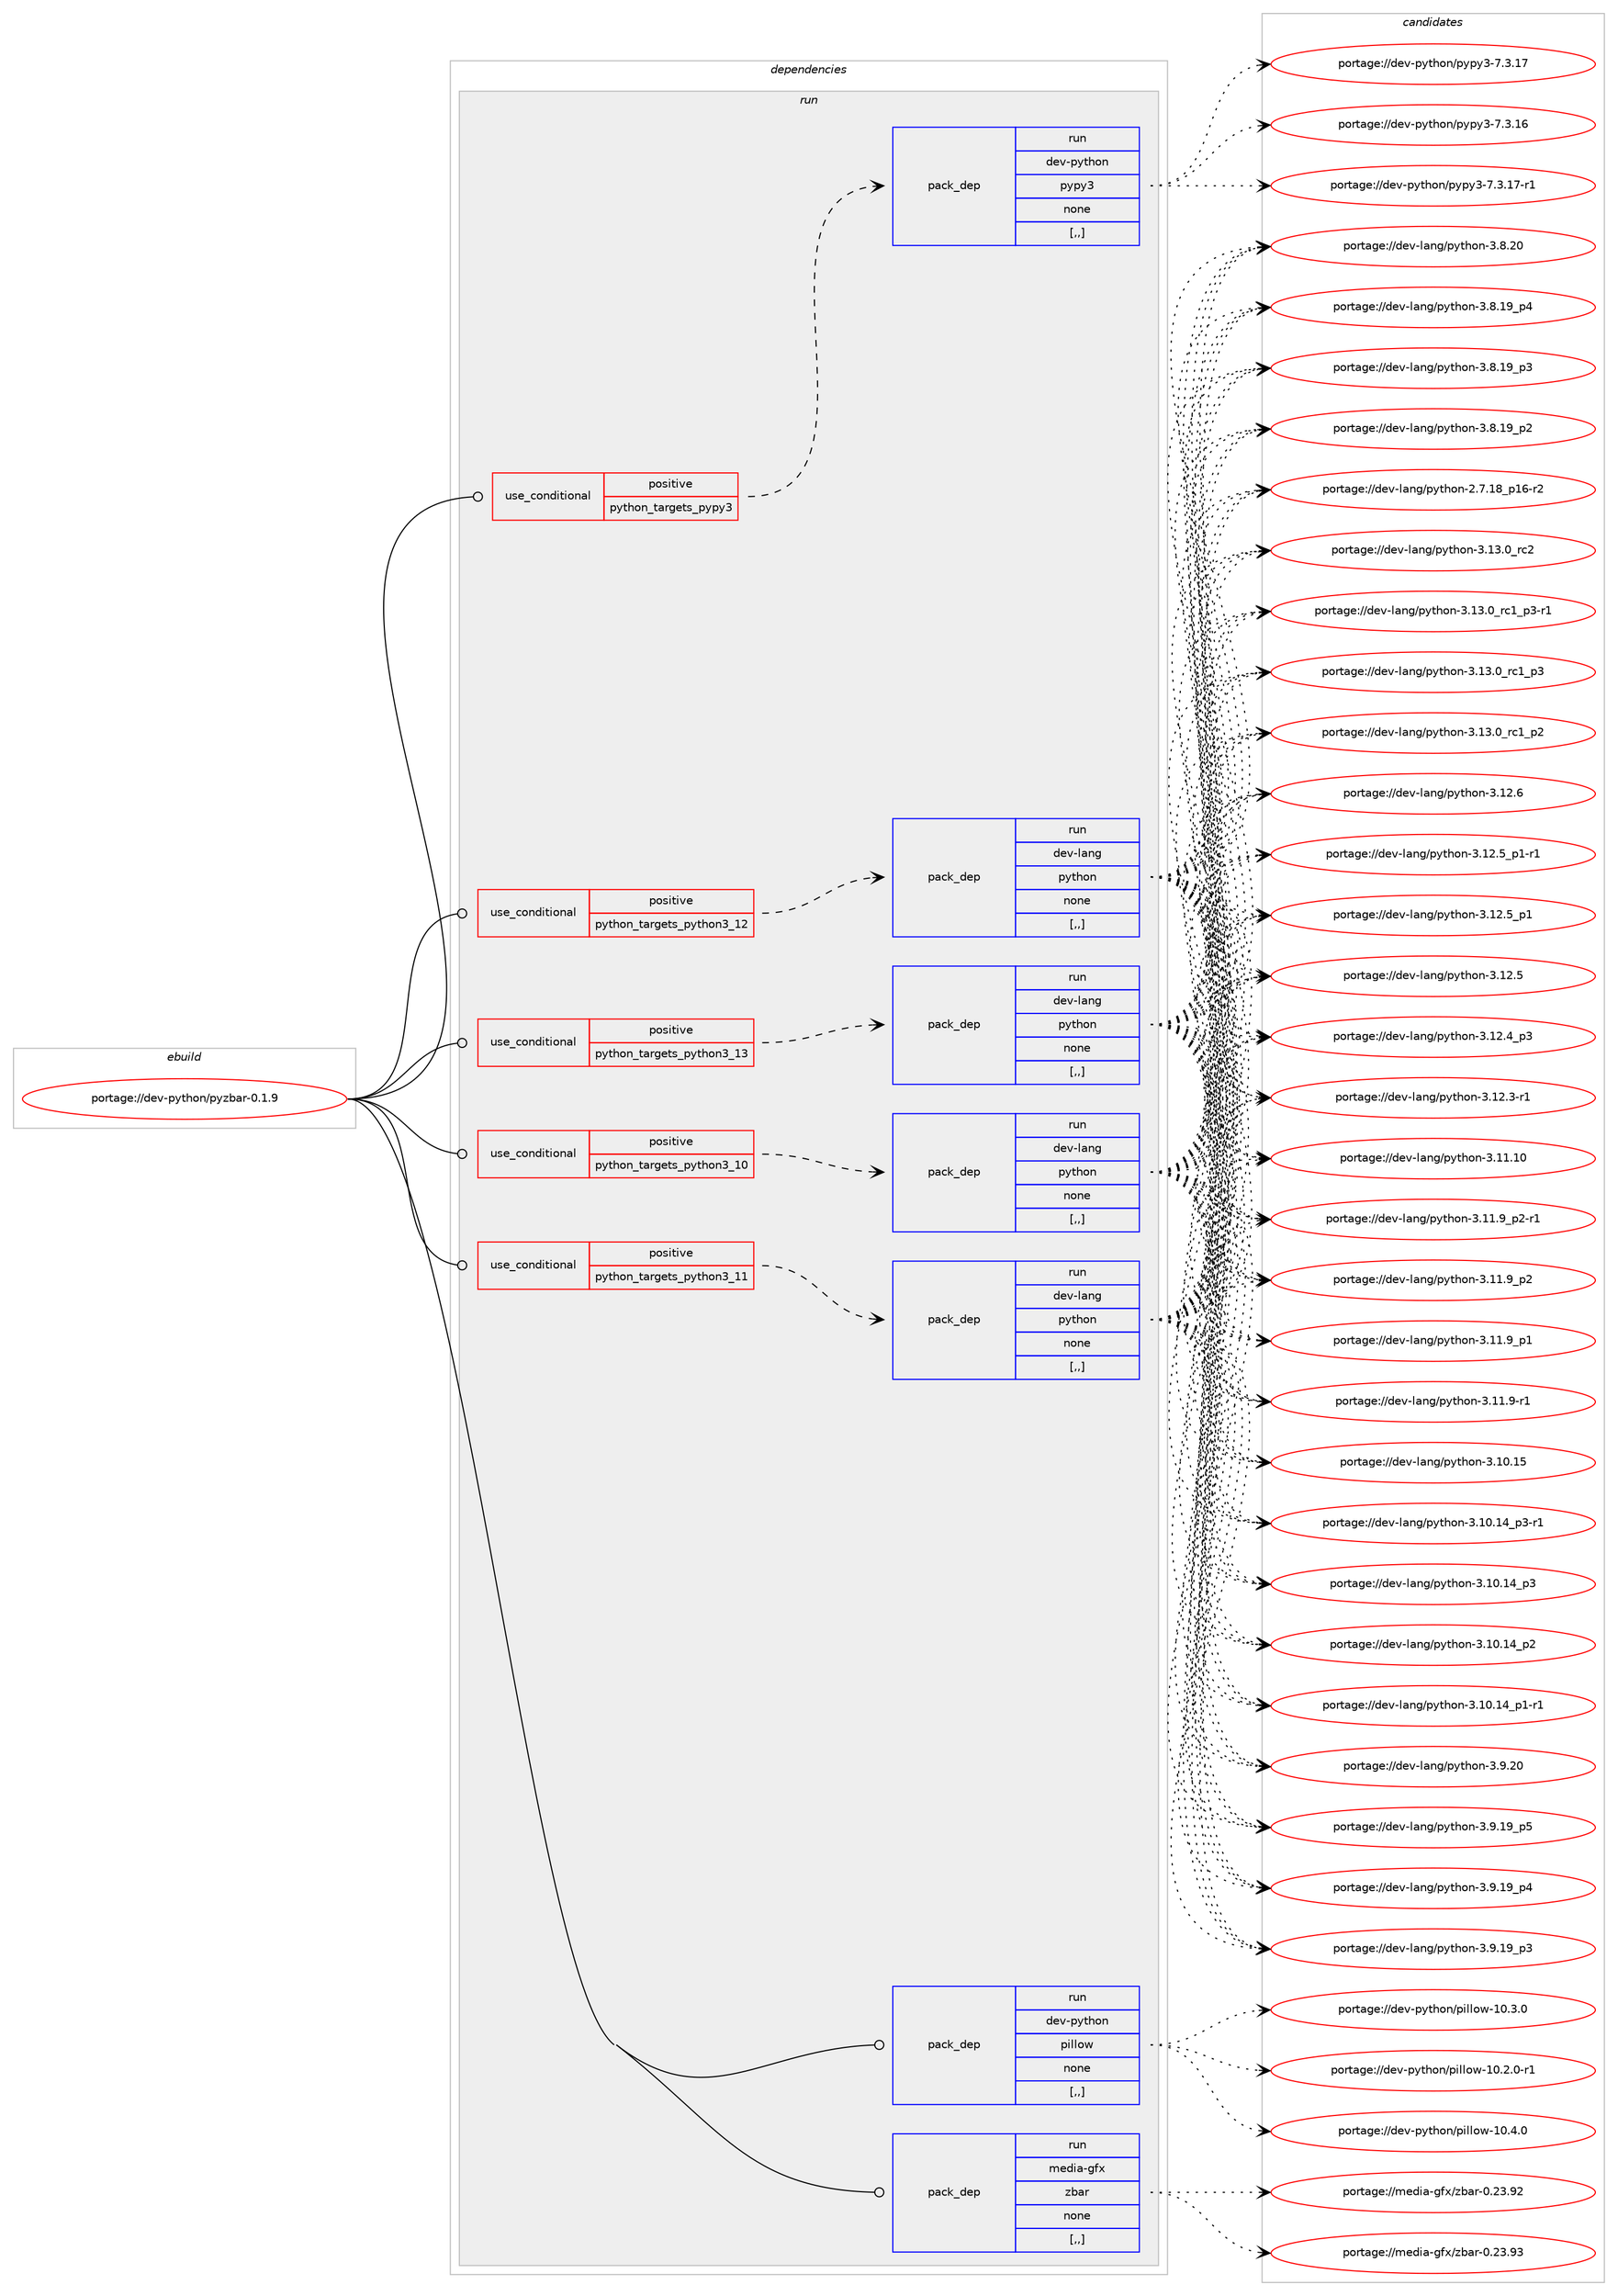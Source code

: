 digraph prolog {

# *************
# Graph options
# *************

newrank=true;
concentrate=true;
compound=true;
graph [rankdir=LR,fontname=Helvetica,fontsize=10,ranksep=1.5];#, ranksep=2.5, nodesep=0.2];
edge  [arrowhead=vee];
node  [fontname=Helvetica,fontsize=10];

# **********
# The ebuild
# **********

subgraph cluster_leftcol {
color=gray;
label=<<i>ebuild</i>>;
id [label="portage://dev-python/pyzbar-0.1.9", color=red, width=4, href="../dev-python/pyzbar-0.1.9.svg"];
}

# ****************
# The dependencies
# ****************

subgraph cluster_midcol {
color=gray;
label=<<i>dependencies</i>>;
subgraph cluster_compile {
fillcolor="#eeeeee";
style=filled;
label=<<i>compile</i>>;
}
subgraph cluster_compileandrun {
fillcolor="#eeeeee";
style=filled;
label=<<i>compile and run</i>>;
}
subgraph cluster_run {
fillcolor="#eeeeee";
style=filled;
label=<<i>run</i>>;
subgraph cond169283 {
dependency656272 [label=<<TABLE BORDER="0" CELLBORDER="1" CELLSPACING="0" CELLPADDING="4"><TR><TD ROWSPAN="3" CELLPADDING="10">use_conditional</TD></TR><TR><TD>positive</TD></TR><TR><TD>python_targets_pypy3</TD></TR></TABLE>>, shape=none, color=red];
subgraph pack482127 {
dependency656273 [label=<<TABLE BORDER="0" CELLBORDER="1" CELLSPACING="0" CELLPADDING="4" WIDTH="220"><TR><TD ROWSPAN="6" CELLPADDING="30">pack_dep</TD></TR><TR><TD WIDTH="110">run</TD></TR><TR><TD>dev-python</TD></TR><TR><TD>pypy3</TD></TR><TR><TD>none</TD></TR><TR><TD>[,,]</TD></TR></TABLE>>, shape=none, color=blue];
}
dependency656272:e -> dependency656273:w [weight=20,style="dashed",arrowhead="vee"];
}
id:e -> dependency656272:w [weight=20,style="solid",arrowhead="odot"];
subgraph cond169284 {
dependency656274 [label=<<TABLE BORDER="0" CELLBORDER="1" CELLSPACING="0" CELLPADDING="4"><TR><TD ROWSPAN="3" CELLPADDING="10">use_conditional</TD></TR><TR><TD>positive</TD></TR><TR><TD>python_targets_python3_10</TD></TR></TABLE>>, shape=none, color=red];
subgraph pack482128 {
dependency656275 [label=<<TABLE BORDER="0" CELLBORDER="1" CELLSPACING="0" CELLPADDING="4" WIDTH="220"><TR><TD ROWSPAN="6" CELLPADDING="30">pack_dep</TD></TR><TR><TD WIDTH="110">run</TD></TR><TR><TD>dev-lang</TD></TR><TR><TD>python</TD></TR><TR><TD>none</TD></TR><TR><TD>[,,]</TD></TR></TABLE>>, shape=none, color=blue];
}
dependency656274:e -> dependency656275:w [weight=20,style="dashed",arrowhead="vee"];
}
id:e -> dependency656274:w [weight=20,style="solid",arrowhead="odot"];
subgraph cond169285 {
dependency656276 [label=<<TABLE BORDER="0" CELLBORDER="1" CELLSPACING="0" CELLPADDING="4"><TR><TD ROWSPAN="3" CELLPADDING="10">use_conditional</TD></TR><TR><TD>positive</TD></TR><TR><TD>python_targets_python3_11</TD></TR></TABLE>>, shape=none, color=red];
subgraph pack482129 {
dependency656277 [label=<<TABLE BORDER="0" CELLBORDER="1" CELLSPACING="0" CELLPADDING="4" WIDTH="220"><TR><TD ROWSPAN="6" CELLPADDING="30">pack_dep</TD></TR><TR><TD WIDTH="110">run</TD></TR><TR><TD>dev-lang</TD></TR><TR><TD>python</TD></TR><TR><TD>none</TD></TR><TR><TD>[,,]</TD></TR></TABLE>>, shape=none, color=blue];
}
dependency656276:e -> dependency656277:w [weight=20,style="dashed",arrowhead="vee"];
}
id:e -> dependency656276:w [weight=20,style="solid",arrowhead="odot"];
subgraph cond169286 {
dependency656278 [label=<<TABLE BORDER="0" CELLBORDER="1" CELLSPACING="0" CELLPADDING="4"><TR><TD ROWSPAN="3" CELLPADDING="10">use_conditional</TD></TR><TR><TD>positive</TD></TR><TR><TD>python_targets_python3_12</TD></TR></TABLE>>, shape=none, color=red];
subgraph pack482130 {
dependency656279 [label=<<TABLE BORDER="0" CELLBORDER="1" CELLSPACING="0" CELLPADDING="4" WIDTH="220"><TR><TD ROWSPAN="6" CELLPADDING="30">pack_dep</TD></TR><TR><TD WIDTH="110">run</TD></TR><TR><TD>dev-lang</TD></TR><TR><TD>python</TD></TR><TR><TD>none</TD></TR><TR><TD>[,,]</TD></TR></TABLE>>, shape=none, color=blue];
}
dependency656278:e -> dependency656279:w [weight=20,style="dashed",arrowhead="vee"];
}
id:e -> dependency656278:w [weight=20,style="solid",arrowhead="odot"];
subgraph cond169287 {
dependency656280 [label=<<TABLE BORDER="0" CELLBORDER="1" CELLSPACING="0" CELLPADDING="4"><TR><TD ROWSPAN="3" CELLPADDING="10">use_conditional</TD></TR><TR><TD>positive</TD></TR><TR><TD>python_targets_python3_13</TD></TR></TABLE>>, shape=none, color=red];
subgraph pack482131 {
dependency656281 [label=<<TABLE BORDER="0" CELLBORDER="1" CELLSPACING="0" CELLPADDING="4" WIDTH="220"><TR><TD ROWSPAN="6" CELLPADDING="30">pack_dep</TD></TR><TR><TD WIDTH="110">run</TD></TR><TR><TD>dev-lang</TD></TR><TR><TD>python</TD></TR><TR><TD>none</TD></TR><TR><TD>[,,]</TD></TR></TABLE>>, shape=none, color=blue];
}
dependency656280:e -> dependency656281:w [weight=20,style="dashed",arrowhead="vee"];
}
id:e -> dependency656280:w [weight=20,style="solid",arrowhead="odot"];
subgraph pack482132 {
dependency656282 [label=<<TABLE BORDER="0" CELLBORDER="1" CELLSPACING="0" CELLPADDING="4" WIDTH="220"><TR><TD ROWSPAN="6" CELLPADDING="30">pack_dep</TD></TR><TR><TD WIDTH="110">run</TD></TR><TR><TD>dev-python</TD></TR><TR><TD>pillow</TD></TR><TR><TD>none</TD></TR><TR><TD>[,,]</TD></TR></TABLE>>, shape=none, color=blue];
}
id:e -> dependency656282:w [weight=20,style="solid",arrowhead="odot"];
subgraph pack482133 {
dependency656283 [label=<<TABLE BORDER="0" CELLBORDER="1" CELLSPACING="0" CELLPADDING="4" WIDTH="220"><TR><TD ROWSPAN="6" CELLPADDING="30">pack_dep</TD></TR><TR><TD WIDTH="110">run</TD></TR><TR><TD>media-gfx</TD></TR><TR><TD>zbar</TD></TR><TR><TD>none</TD></TR><TR><TD>[,,]</TD></TR></TABLE>>, shape=none, color=blue];
}
id:e -> dependency656283:w [weight=20,style="solid",arrowhead="odot"];
}
}

# **************
# The candidates
# **************

subgraph cluster_choices {
rank=same;
color=gray;
label=<<i>candidates</i>>;

subgraph choice482127 {
color=black;
nodesep=1;
choice100101118451121211161041111104711212111212151455546514649554511449 [label="portage://dev-python/pypy3-7.3.17-r1", color=red, width=4,href="../dev-python/pypy3-7.3.17-r1.svg"];
choice10010111845112121116104111110471121211121215145554651464955 [label="portage://dev-python/pypy3-7.3.17", color=red, width=4,href="../dev-python/pypy3-7.3.17.svg"];
choice10010111845112121116104111110471121211121215145554651464954 [label="portage://dev-python/pypy3-7.3.16", color=red, width=4,href="../dev-python/pypy3-7.3.16.svg"];
dependency656273:e -> choice100101118451121211161041111104711212111212151455546514649554511449:w [style=dotted,weight="100"];
dependency656273:e -> choice10010111845112121116104111110471121211121215145554651464955:w [style=dotted,weight="100"];
dependency656273:e -> choice10010111845112121116104111110471121211121215145554651464954:w [style=dotted,weight="100"];
}
subgraph choice482128 {
color=black;
nodesep=1;
choice10010111845108971101034711212111610411111045514649514648951149950 [label="portage://dev-lang/python-3.13.0_rc2", color=red, width=4,href="../dev-lang/python-3.13.0_rc2.svg"];
choice1001011184510897110103471121211161041111104551464951464895114994995112514511449 [label="portage://dev-lang/python-3.13.0_rc1_p3-r1", color=red, width=4,href="../dev-lang/python-3.13.0_rc1_p3-r1.svg"];
choice100101118451089711010347112121116104111110455146495146489511499499511251 [label="portage://dev-lang/python-3.13.0_rc1_p3", color=red, width=4,href="../dev-lang/python-3.13.0_rc1_p3.svg"];
choice100101118451089711010347112121116104111110455146495146489511499499511250 [label="portage://dev-lang/python-3.13.0_rc1_p2", color=red, width=4,href="../dev-lang/python-3.13.0_rc1_p2.svg"];
choice10010111845108971101034711212111610411111045514649504654 [label="portage://dev-lang/python-3.12.6", color=red, width=4,href="../dev-lang/python-3.12.6.svg"];
choice1001011184510897110103471121211161041111104551464950465395112494511449 [label="portage://dev-lang/python-3.12.5_p1-r1", color=red, width=4,href="../dev-lang/python-3.12.5_p1-r1.svg"];
choice100101118451089711010347112121116104111110455146495046539511249 [label="portage://dev-lang/python-3.12.5_p1", color=red, width=4,href="../dev-lang/python-3.12.5_p1.svg"];
choice10010111845108971101034711212111610411111045514649504653 [label="portage://dev-lang/python-3.12.5", color=red, width=4,href="../dev-lang/python-3.12.5.svg"];
choice100101118451089711010347112121116104111110455146495046529511251 [label="portage://dev-lang/python-3.12.4_p3", color=red, width=4,href="../dev-lang/python-3.12.4_p3.svg"];
choice100101118451089711010347112121116104111110455146495046514511449 [label="portage://dev-lang/python-3.12.3-r1", color=red, width=4,href="../dev-lang/python-3.12.3-r1.svg"];
choice1001011184510897110103471121211161041111104551464949464948 [label="portage://dev-lang/python-3.11.10", color=red, width=4,href="../dev-lang/python-3.11.10.svg"];
choice1001011184510897110103471121211161041111104551464949465795112504511449 [label="portage://dev-lang/python-3.11.9_p2-r1", color=red, width=4,href="../dev-lang/python-3.11.9_p2-r1.svg"];
choice100101118451089711010347112121116104111110455146494946579511250 [label="portage://dev-lang/python-3.11.9_p2", color=red, width=4,href="../dev-lang/python-3.11.9_p2.svg"];
choice100101118451089711010347112121116104111110455146494946579511249 [label="portage://dev-lang/python-3.11.9_p1", color=red, width=4,href="../dev-lang/python-3.11.9_p1.svg"];
choice100101118451089711010347112121116104111110455146494946574511449 [label="portage://dev-lang/python-3.11.9-r1", color=red, width=4,href="../dev-lang/python-3.11.9-r1.svg"];
choice1001011184510897110103471121211161041111104551464948464953 [label="portage://dev-lang/python-3.10.15", color=red, width=4,href="../dev-lang/python-3.10.15.svg"];
choice100101118451089711010347112121116104111110455146494846495295112514511449 [label="portage://dev-lang/python-3.10.14_p3-r1", color=red, width=4,href="../dev-lang/python-3.10.14_p3-r1.svg"];
choice10010111845108971101034711212111610411111045514649484649529511251 [label="portage://dev-lang/python-3.10.14_p3", color=red, width=4,href="../dev-lang/python-3.10.14_p3.svg"];
choice10010111845108971101034711212111610411111045514649484649529511250 [label="portage://dev-lang/python-3.10.14_p2", color=red, width=4,href="../dev-lang/python-3.10.14_p2.svg"];
choice100101118451089711010347112121116104111110455146494846495295112494511449 [label="portage://dev-lang/python-3.10.14_p1-r1", color=red, width=4,href="../dev-lang/python-3.10.14_p1-r1.svg"];
choice10010111845108971101034711212111610411111045514657465048 [label="portage://dev-lang/python-3.9.20", color=red, width=4,href="../dev-lang/python-3.9.20.svg"];
choice100101118451089711010347112121116104111110455146574649579511253 [label="portage://dev-lang/python-3.9.19_p5", color=red, width=4,href="../dev-lang/python-3.9.19_p5.svg"];
choice100101118451089711010347112121116104111110455146574649579511252 [label="portage://dev-lang/python-3.9.19_p4", color=red, width=4,href="../dev-lang/python-3.9.19_p4.svg"];
choice100101118451089711010347112121116104111110455146574649579511251 [label="portage://dev-lang/python-3.9.19_p3", color=red, width=4,href="../dev-lang/python-3.9.19_p3.svg"];
choice10010111845108971101034711212111610411111045514656465048 [label="portage://dev-lang/python-3.8.20", color=red, width=4,href="../dev-lang/python-3.8.20.svg"];
choice100101118451089711010347112121116104111110455146564649579511252 [label="portage://dev-lang/python-3.8.19_p4", color=red, width=4,href="../dev-lang/python-3.8.19_p4.svg"];
choice100101118451089711010347112121116104111110455146564649579511251 [label="portage://dev-lang/python-3.8.19_p3", color=red, width=4,href="../dev-lang/python-3.8.19_p3.svg"];
choice100101118451089711010347112121116104111110455146564649579511250 [label="portage://dev-lang/python-3.8.19_p2", color=red, width=4,href="../dev-lang/python-3.8.19_p2.svg"];
choice100101118451089711010347112121116104111110455046554649569511249544511450 [label="portage://dev-lang/python-2.7.18_p16-r2", color=red, width=4,href="../dev-lang/python-2.7.18_p16-r2.svg"];
dependency656275:e -> choice10010111845108971101034711212111610411111045514649514648951149950:w [style=dotted,weight="100"];
dependency656275:e -> choice1001011184510897110103471121211161041111104551464951464895114994995112514511449:w [style=dotted,weight="100"];
dependency656275:e -> choice100101118451089711010347112121116104111110455146495146489511499499511251:w [style=dotted,weight="100"];
dependency656275:e -> choice100101118451089711010347112121116104111110455146495146489511499499511250:w [style=dotted,weight="100"];
dependency656275:e -> choice10010111845108971101034711212111610411111045514649504654:w [style=dotted,weight="100"];
dependency656275:e -> choice1001011184510897110103471121211161041111104551464950465395112494511449:w [style=dotted,weight="100"];
dependency656275:e -> choice100101118451089711010347112121116104111110455146495046539511249:w [style=dotted,weight="100"];
dependency656275:e -> choice10010111845108971101034711212111610411111045514649504653:w [style=dotted,weight="100"];
dependency656275:e -> choice100101118451089711010347112121116104111110455146495046529511251:w [style=dotted,weight="100"];
dependency656275:e -> choice100101118451089711010347112121116104111110455146495046514511449:w [style=dotted,weight="100"];
dependency656275:e -> choice1001011184510897110103471121211161041111104551464949464948:w [style=dotted,weight="100"];
dependency656275:e -> choice1001011184510897110103471121211161041111104551464949465795112504511449:w [style=dotted,weight="100"];
dependency656275:e -> choice100101118451089711010347112121116104111110455146494946579511250:w [style=dotted,weight="100"];
dependency656275:e -> choice100101118451089711010347112121116104111110455146494946579511249:w [style=dotted,weight="100"];
dependency656275:e -> choice100101118451089711010347112121116104111110455146494946574511449:w [style=dotted,weight="100"];
dependency656275:e -> choice1001011184510897110103471121211161041111104551464948464953:w [style=dotted,weight="100"];
dependency656275:e -> choice100101118451089711010347112121116104111110455146494846495295112514511449:w [style=dotted,weight="100"];
dependency656275:e -> choice10010111845108971101034711212111610411111045514649484649529511251:w [style=dotted,weight="100"];
dependency656275:e -> choice10010111845108971101034711212111610411111045514649484649529511250:w [style=dotted,weight="100"];
dependency656275:e -> choice100101118451089711010347112121116104111110455146494846495295112494511449:w [style=dotted,weight="100"];
dependency656275:e -> choice10010111845108971101034711212111610411111045514657465048:w [style=dotted,weight="100"];
dependency656275:e -> choice100101118451089711010347112121116104111110455146574649579511253:w [style=dotted,weight="100"];
dependency656275:e -> choice100101118451089711010347112121116104111110455146574649579511252:w [style=dotted,weight="100"];
dependency656275:e -> choice100101118451089711010347112121116104111110455146574649579511251:w [style=dotted,weight="100"];
dependency656275:e -> choice10010111845108971101034711212111610411111045514656465048:w [style=dotted,weight="100"];
dependency656275:e -> choice100101118451089711010347112121116104111110455146564649579511252:w [style=dotted,weight="100"];
dependency656275:e -> choice100101118451089711010347112121116104111110455146564649579511251:w [style=dotted,weight="100"];
dependency656275:e -> choice100101118451089711010347112121116104111110455146564649579511250:w [style=dotted,weight="100"];
dependency656275:e -> choice100101118451089711010347112121116104111110455046554649569511249544511450:w [style=dotted,weight="100"];
}
subgraph choice482129 {
color=black;
nodesep=1;
choice10010111845108971101034711212111610411111045514649514648951149950 [label="portage://dev-lang/python-3.13.0_rc2", color=red, width=4,href="../dev-lang/python-3.13.0_rc2.svg"];
choice1001011184510897110103471121211161041111104551464951464895114994995112514511449 [label="portage://dev-lang/python-3.13.0_rc1_p3-r1", color=red, width=4,href="../dev-lang/python-3.13.0_rc1_p3-r1.svg"];
choice100101118451089711010347112121116104111110455146495146489511499499511251 [label="portage://dev-lang/python-3.13.0_rc1_p3", color=red, width=4,href="../dev-lang/python-3.13.0_rc1_p3.svg"];
choice100101118451089711010347112121116104111110455146495146489511499499511250 [label="portage://dev-lang/python-3.13.0_rc1_p2", color=red, width=4,href="../dev-lang/python-3.13.0_rc1_p2.svg"];
choice10010111845108971101034711212111610411111045514649504654 [label="portage://dev-lang/python-3.12.6", color=red, width=4,href="../dev-lang/python-3.12.6.svg"];
choice1001011184510897110103471121211161041111104551464950465395112494511449 [label="portage://dev-lang/python-3.12.5_p1-r1", color=red, width=4,href="../dev-lang/python-3.12.5_p1-r1.svg"];
choice100101118451089711010347112121116104111110455146495046539511249 [label="portage://dev-lang/python-3.12.5_p1", color=red, width=4,href="../dev-lang/python-3.12.5_p1.svg"];
choice10010111845108971101034711212111610411111045514649504653 [label="portage://dev-lang/python-3.12.5", color=red, width=4,href="../dev-lang/python-3.12.5.svg"];
choice100101118451089711010347112121116104111110455146495046529511251 [label="portage://dev-lang/python-3.12.4_p3", color=red, width=4,href="../dev-lang/python-3.12.4_p3.svg"];
choice100101118451089711010347112121116104111110455146495046514511449 [label="portage://dev-lang/python-3.12.3-r1", color=red, width=4,href="../dev-lang/python-3.12.3-r1.svg"];
choice1001011184510897110103471121211161041111104551464949464948 [label="portage://dev-lang/python-3.11.10", color=red, width=4,href="../dev-lang/python-3.11.10.svg"];
choice1001011184510897110103471121211161041111104551464949465795112504511449 [label="portage://dev-lang/python-3.11.9_p2-r1", color=red, width=4,href="../dev-lang/python-3.11.9_p2-r1.svg"];
choice100101118451089711010347112121116104111110455146494946579511250 [label="portage://dev-lang/python-3.11.9_p2", color=red, width=4,href="../dev-lang/python-3.11.9_p2.svg"];
choice100101118451089711010347112121116104111110455146494946579511249 [label="portage://dev-lang/python-3.11.9_p1", color=red, width=4,href="../dev-lang/python-3.11.9_p1.svg"];
choice100101118451089711010347112121116104111110455146494946574511449 [label="portage://dev-lang/python-3.11.9-r1", color=red, width=4,href="../dev-lang/python-3.11.9-r1.svg"];
choice1001011184510897110103471121211161041111104551464948464953 [label="portage://dev-lang/python-3.10.15", color=red, width=4,href="../dev-lang/python-3.10.15.svg"];
choice100101118451089711010347112121116104111110455146494846495295112514511449 [label="portage://dev-lang/python-3.10.14_p3-r1", color=red, width=4,href="../dev-lang/python-3.10.14_p3-r1.svg"];
choice10010111845108971101034711212111610411111045514649484649529511251 [label="portage://dev-lang/python-3.10.14_p3", color=red, width=4,href="../dev-lang/python-3.10.14_p3.svg"];
choice10010111845108971101034711212111610411111045514649484649529511250 [label="portage://dev-lang/python-3.10.14_p2", color=red, width=4,href="../dev-lang/python-3.10.14_p2.svg"];
choice100101118451089711010347112121116104111110455146494846495295112494511449 [label="portage://dev-lang/python-3.10.14_p1-r1", color=red, width=4,href="../dev-lang/python-3.10.14_p1-r1.svg"];
choice10010111845108971101034711212111610411111045514657465048 [label="portage://dev-lang/python-3.9.20", color=red, width=4,href="../dev-lang/python-3.9.20.svg"];
choice100101118451089711010347112121116104111110455146574649579511253 [label="portage://dev-lang/python-3.9.19_p5", color=red, width=4,href="../dev-lang/python-3.9.19_p5.svg"];
choice100101118451089711010347112121116104111110455146574649579511252 [label="portage://dev-lang/python-3.9.19_p4", color=red, width=4,href="../dev-lang/python-3.9.19_p4.svg"];
choice100101118451089711010347112121116104111110455146574649579511251 [label="portage://dev-lang/python-3.9.19_p3", color=red, width=4,href="../dev-lang/python-3.9.19_p3.svg"];
choice10010111845108971101034711212111610411111045514656465048 [label="portage://dev-lang/python-3.8.20", color=red, width=4,href="../dev-lang/python-3.8.20.svg"];
choice100101118451089711010347112121116104111110455146564649579511252 [label="portage://dev-lang/python-3.8.19_p4", color=red, width=4,href="../dev-lang/python-3.8.19_p4.svg"];
choice100101118451089711010347112121116104111110455146564649579511251 [label="portage://dev-lang/python-3.8.19_p3", color=red, width=4,href="../dev-lang/python-3.8.19_p3.svg"];
choice100101118451089711010347112121116104111110455146564649579511250 [label="portage://dev-lang/python-3.8.19_p2", color=red, width=4,href="../dev-lang/python-3.8.19_p2.svg"];
choice100101118451089711010347112121116104111110455046554649569511249544511450 [label="portage://dev-lang/python-2.7.18_p16-r2", color=red, width=4,href="../dev-lang/python-2.7.18_p16-r2.svg"];
dependency656277:e -> choice10010111845108971101034711212111610411111045514649514648951149950:w [style=dotted,weight="100"];
dependency656277:e -> choice1001011184510897110103471121211161041111104551464951464895114994995112514511449:w [style=dotted,weight="100"];
dependency656277:e -> choice100101118451089711010347112121116104111110455146495146489511499499511251:w [style=dotted,weight="100"];
dependency656277:e -> choice100101118451089711010347112121116104111110455146495146489511499499511250:w [style=dotted,weight="100"];
dependency656277:e -> choice10010111845108971101034711212111610411111045514649504654:w [style=dotted,weight="100"];
dependency656277:e -> choice1001011184510897110103471121211161041111104551464950465395112494511449:w [style=dotted,weight="100"];
dependency656277:e -> choice100101118451089711010347112121116104111110455146495046539511249:w [style=dotted,weight="100"];
dependency656277:e -> choice10010111845108971101034711212111610411111045514649504653:w [style=dotted,weight="100"];
dependency656277:e -> choice100101118451089711010347112121116104111110455146495046529511251:w [style=dotted,weight="100"];
dependency656277:e -> choice100101118451089711010347112121116104111110455146495046514511449:w [style=dotted,weight="100"];
dependency656277:e -> choice1001011184510897110103471121211161041111104551464949464948:w [style=dotted,weight="100"];
dependency656277:e -> choice1001011184510897110103471121211161041111104551464949465795112504511449:w [style=dotted,weight="100"];
dependency656277:e -> choice100101118451089711010347112121116104111110455146494946579511250:w [style=dotted,weight="100"];
dependency656277:e -> choice100101118451089711010347112121116104111110455146494946579511249:w [style=dotted,weight="100"];
dependency656277:e -> choice100101118451089711010347112121116104111110455146494946574511449:w [style=dotted,weight="100"];
dependency656277:e -> choice1001011184510897110103471121211161041111104551464948464953:w [style=dotted,weight="100"];
dependency656277:e -> choice100101118451089711010347112121116104111110455146494846495295112514511449:w [style=dotted,weight="100"];
dependency656277:e -> choice10010111845108971101034711212111610411111045514649484649529511251:w [style=dotted,weight="100"];
dependency656277:e -> choice10010111845108971101034711212111610411111045514649484649529511250:w [style=dotted,weight="100"];
dependency656277:e -> choice100101118451089711010347112121116104111110455146494846495295112494511449:w [style=dotted,weight="100"];
dependency656277:e -> choice10010111845108971101034711212111610411111045514657465048:w [style=dotted,weight="100"];
dependency656277:e -> choice100101118451089711010347112121116104111110455146574649579511253:w [style=dotted,weight="100"];
dependency656277:e -> choice100101118451089711010347112121116104111110455146574649579511252:w [style=dotted,weight="100"];
dependency656277:e -> choice100101118451089711010347112121116104111110455146574649579511251:w [style=dotted,weight="100"];
dependency656277:e -> choice10010111845108971101034711212111610411111045514656465048:w [style=dotted,weight="100"];
dependency656277:e -> choice100101118451089711010347112121116104111110455146564649579511252:w [style=dotted,weight="100"];
dependency656277:e -> choice100101118451089711010347112121116104111110455146564649579511251:w [style=dotted,weight="100"];
dependency656277:e -> choice100101118451089711010347112121116104111110455146564649579511250:w [style=dotted,weight="100"];
dependency656277:e -> choice100101118451089711010347112121116104111110455046554649569511249544511450:w [style=dotted,weight="100"];
}
subgraph choice482130 {
color=black;
nodesep=1;
choice10010111845108971101034711212111610411111045514649514648951149950 [label="portage://dev-lang/python-3.13.0_rc2", color=red, width=4,href="../dev-lang/python-3.13.0_rc2.svg"];
choice1001011184510897110103471121211161041111104551464951464895114994995112514511449 [label="portage://dev-lang/python-3.13.0_rc1_p3-r1", color=red, width=4,href="../dev-lang/python-3.13.0_rc1_p3-r1.svg"];
choice100101118451089711010347112121116104111110455146495146489511499499511251 [label="portage://dev-lang/python-3.13.0_rc1_p3", color=red, width=4,href="../dev-lang/python-3.13.0_rc1_p3.svg"];
choice100101118451089711010347112121116104111110455146495146489511499499511250 [label="portage://dev-lang/python-3.13.0_rc1_p2", color=red, width=4,href="../dev-lang/python-3.13.0_rc1_p2.svg"];
choice10010111845108971101034711212111610411111045514649504654 [label="portage://dev-lang/python-3.12.6", color=red, width=4,href="../dev-lang/python-3.12.6.svg"];
choice1001011184510897110103471121211161041111104551464950465395112494511449 [label="portage://dev-lang/python-3.12.5_p1-r1", color=red, width=4,href="../dev-lang/python-3.12.5_p1-r1.svg"];
choice100101118451089711010347112121116104111110455146495046539511249 [label="portage://dev-lang/python-3.12.5_p1", color=red, width=4,href="../dev-lang/python-3.12.5_p1.svg"];
choice10010111845108971101034711212111610411111045514649504653 [label="portage://dev-lang/python-3.12.5", color=red, width=4,href="../dev-lang/python-3.12.5.svg"];
choice100101118451089711010347112121116104111110455146495046529511251 [label="portage://dev-lang/python-3.12.4_p3", color=red, width=4,href="../dev-lang/python-3.12.4_p3.svg"];
choice100101118451089711010347112121116104111110455146495046514511449 [label="portage://dev-lang/python-3.12.3-r1", color=red, width=4,href="../dev-lang/python-3.12.3-r1.svg"];
choice1001011184510897110103471121211161041111104551464949464948 [label="portage://dev-lang/python-3.11.10", color=red, width=4,href="../dev-lang/python-3.11.10.svg"];
choice1001011184510897110103471121211161041111104551464949465795112504511449 [label="portage://dev-lang/python-3.11.9_p2-r1", color=red, width=4,href="../dev-lang/python-3.11.9_p2-r1.svg"];
choice100101118451089711010347112121116104111110455146494946579511250 [label="portage://dev-lang/python-3.11.9_p2", color=red, width=4,href="../dev-lang/python-3.11.9_p2.svg"];
choice100101118451089711010347112121116104111110455146494946579511249 [label="portage://dev-lang/python-3.11.9_p1", color=red, width=4,href="../dev-lang/python-3.11.9_p1.svg"];
choice100101118451089711010347112121116104111110455146494946574511449 [label="portage://dev-lang/python-3.11.9-r1", color=red, width=4,href="../dev-lang/python-3.11.9-r1.svg"];
choice1001011184510897110103471121211161041111104551464948464953 [label="portage://dev-lang/python-3.10.15", color=red, width=4,href="../dev-lang/python-3.10.15.svg"];
choice100101118451089711010347112121116104111110455146494846495295112514511449 [label="portage://dev-lang/python-3.10.14_p3-r1", color=red, width=4,href="../dev-lang/python-3.10.14_p3-r1.svg"];
choice10010111845108971101034711212111610411111045514649484649529511251 [label="portage://dev-lang/python-3.10.14_p3", color=red, width=4,href="../dev-lang/python-3.10.14_p3.svg"];
choice10010111845108971101034711212111610411111045514649484649529511250 [label="portage://dev-lang/python-3.10.14_p2", color=red, width=4,href="../dev-lang/python-3.10.14_p2.svg"];
choice100101118451089711010347112121116104111110455146494846495295112494511449 [label="portage://dev-lang/python-3.10.14_p1-r1", color=red, width=4,href="../dev-lang/python-3.10.14_p1-r1.svg"];
choice10010111845108971101034711212111610411111045514657465048 [label="portage://dev-lang/python-3.9.20", color=red, width=4,href="../dev-lang/python-3.9.20.svg"];
choice100101118451089711010347112121116104111110455146574649579511253 [label="portage://dev-lang/python-3.9.19_p5", color=red, width=4,href="../dev-lang/python-3.9.19_p5.svg"];
choice100101118451089711010347112121116104111110455146574649579511252 [label="portage://dev-lang/python-3.9.19_p4", color=red, width=4,href="../dev-lang/python-3.9.19_p4.svg"];
choice100101118451089711010347112121116104111110455146574649579511251 [label="portage://dev-lang/python-3.9.19_p3", color=red, width=4,href="../dev-lang/python-3.9.19_p3.svg"];
choice10010111845108971101034711212111610411111045514656465048 [label="portage://dev-lang/python-3.8.20", color=red, width=4,href="../dev-lang/python-3.8.20.svg"];
choice100101118451089711010347112121116104111110455146564649579511252 [label="portage://dev-lang/python-3.8.19_p4", color=red, width=4,href="../dev-lang/python-3.8.19_p4.svg"];
choice100101118451089711010347112121116104111110455146564649579511251 [label="portage://dev-lang/python-3.8.19_p3", color=red, width=4,href="../dev-lang/python-3.8.19_p3.svg"];
choice100101118451089711010347112121116104111110455146564649579511250 [label="portage://dev-lang/python-3.8.19_p2", color=red, width=4,href="../dev-lang/python-3.8.19_p2.svg"];
choice100101118451089711010347112121116104111110455046554649569511249544511450 [label="portage://dev-lang/python-2.7.18_p16-r2", color=red, width=4,href="../dev-lang/python-2.7.18_p16-r2.svg"];
dependency656279:e -> choice10010111845108971101034711212111610411111045514649514648951149950:w [style=dotted,weight="100"];
dependency656279:e -> choice1001011184510897110103471121211161041111104551464951464895114994995112514511449:w [style=dotted,weight="100"];
dependency656279:e -> choice100101118451089711010347112121116104111110455146495146489511499499511251:w [style=dotted,weight="100"];
dependency656279:e -> choice100101118451089711010347112121116104111110455146495146489511499499511250:w [style=dotted,weight="100"];
dependency656279:e -> choice10010111845108971101034711212111610411111045514649504654:w [style=dotted,weight="100"];
dependency656279:e -> choice1001011184510897110103471121211161041111104551464950465395112494511449:w [style=dotted,weight="100"];
dependency656279:e -> choice100101118451089711010347112121116104111110455146495046539511249:w [style=dotted,weight="100"];
dependency656279:e -> choice10010111845108971101034711212111610411111045514649504653:w [style=dotted,weight="100"];
dependency656279:e -> choice100101118451089711010347112121116104111110455146495046529511251:w [style=dotted,weight="100"];
dependency656279:e -> choice100101118451089711010347112121116104111110455146495046514511449:w [style=dotted,weight="100"];
dependency656279:e -> choice1001011184510897110103471121211161041111104551464949464948:w [style=dotted,weight="100"];
dependency656279:e -> choice1001011184510897110103471121211161041111104551464949465795112504511449:w [style=dotted,weight="100"];
dependency656279:e -> choice100101118451089711010347112121116104111110455146494946579511250:w [style=dotted,weight="100"];
dependency656279:e -> choice100101118451089711010347112121116104111110455146494946579511249:w [style=dotted,weight="100"];
dependency656279:e -> choice100101118451089711010347112121116104111110455146494946574511449:w [style=dotted,weight="100"];
dependency656279:e -> choice1001011184510897110103471121211161041111104551464948464953:w [style=dotted,weight="100"];
dependency656279:e -> choice100101118451089711010347112121116104111110455146494846495295112514511449:w [style=dotted,weight="100"];
dependency656279:e -> choice10010111845108971101034711212111610411111045514649484649529511251:w [style=dotted,weight="100"];
dependency656279:e -> choice10010111845108971101034711212111610411111045514649484649529511250:w [style=dotted,weight="100"];
dependency656279:e -> choice100101118451089711010347112121116104111110455146494846495295112494511449:w [style=dotted,weight="100"];
dependency656279:e -> choice10010111845108971101034711212111610411111045514657465048:w [style=dotted,weight="100"];
dependency656279:e -> choice100101118451089711010347112121116104111110455146574649579511253:w [style=dotted,weight="100"];
dependency656279:e -> choice100101118451089711010347112121116104111110455146574649579511252:w [style=dotted,weight="100"];
dependency656279:e -> choice100101118451089711010347112121116104111110455146574649579511251:w [style=dotted,weight="100"];
dependency656279:e -> choice10010111845108971101034711212111610411111045514656465048:w [style=dotted,weight="100"];
dependency656279:e -> choice100101118451089711010347112121116104111110455146564649579511252:w [style=dotted,weight="100"];
dependency656279:e -> choice100101118451089711010347112121116104111110455146564649579511251:w [style=dotted,weight="100"];
dependency656279:e -> choice100101118451089711010347112121116104111110455146564649579511250:w [style=dotted,weight="100"];
dependency656279:e -> choice100101118451089711010347112121116104111110455046554649569511249544511450:w [style=dotted,weight="100"];
}
subgraph choice482131 {
color=black;
nodesep=1;
choice10010111845108971101034711212111610411111045514649514648951149950 [label="portage://dev-lang/python-3.13.0_rc2", color=red, width=4,href="../dev-lang/python-3.13.0_rc2.svg"];
choice1001011184510897110103471121211161041111104551464951464895114994995112514511449 [label="portage://dev-lang/python-3.13.0_rc1_p3-r1", color=red, width=4,href="../dev-lang/python-3.13.0_rc1_p3-r1.svg"];
choice100101118451089711010347112121116104111110455146495146489511499499511251 [label="portage://dev-lang/python-3.13.0_rc1_p3", color=red, width=4,href="../dev-lang/python-3.13.0_rc1_p3.svg"];
choice100101118451089711010347112121116104111110455146495146489511499499511250 [label="portage://dev-lang/python-3.13.0_rc1_p2", color=red, width=4,href="../dev-lang/python-3.13.0_rc1_p2.svg"];
choice10010111845108971101034711212111610411111045514649504654 [label="portage://dev-lang/python-3.12.6", color=red, width=4,href="../dev-lang/python-3.12.6.svg"];
choice1001011184510897110103471121211161041111104551464950465395112494511449 [label="portage://dev-lang/python-3.12.5_p1-r1", color=red, width=4,href="../dev-lang/python-3.12.5_p1-r1.svg"];
choice100101118451089711010347112121116104111110455146495046539511249 [label="portage://dev-lang/python-3.12.5_p1", color=red, width=4,href="../dev-lang/python-3.12.5_p1.svg"];
choice10010111845108971101034711212111610411111045514649504653 [label="portage://dev-lang/python-3.12.5", color=red, width=4,href="../dev-lang/python-3.12.5.svg"];
choice100101118451089711010347112121116104111110455146495046529511251 [label="portage://dev-lang/python-3.12.4_p3", color=red, width=4,href="../dev-lang/python-3.12.4_p3.svg"];
choice100101118451089711010347112121116104111110455146495046514511449 [label="portage://dev-lang/python-3.12.3-r1", color=red, width=4,href="../dev-lang/python-3.12.3-r1.svg"];
choice1001011184510897110103471121211161041111104551464949464948 [label="portage://dev-lang/python-3.11.10", color=red, width=4,href="../dev-lang/python-3.11.10.svg"];
choice1001011184510897110103471121211161041111104551464949465795112504511449 [label="portage://dev-lang/python-3.11.9_p2-r1", color=red, width=4,href="../dev-lang/python-3.11.9_p2-r1.svg"];
choice100101118451089711010347112121116104111110455146494946579511250 [label="portage://dev-lang/python-3.11.9_p2", color=red, width=4,href="../dev-lang/python-3.11.9_p2.svg"];
choice100101118451089711010347112121116104111110455146494946579511249 [label="portage://dev-lang/python-3.11.9_p1", color=red, width=4,href="../dev-lang/python-3.11.9_p1.svg"];
choice100101118451089711010347112121116104111110455146494946574511449 [label="portage://dev-lang/python-3.11.9-r1", color=red, width=4,href="../dev-lang/python-3.11.9-r1.svg"];
choice1001011184510897110103471121211161041111104551464948464953 [label="portage://dev-lang/python-3.10.15", color=red, width=4,href="../dev-lang/python-3.10.15.svg"];
choice100101118451089711010347112121116104111110455146494846495295112514511449 [label="portage://dev-lang/python-3.10.14_p3-r1", color=red, width=4,href="../dev-lang/python-3.10.14_p3-r1.svg"];
choice10010111845108971101034711212111610411111045514649484649529511251 [label="portage://dev-lang/python-3.10.14_p3", color=red, width=4,href="../dev-lang/python-3.10.14_p3.svg"];
choice10010111845108971101034711212111610411111045514649484649529511250 [label="portage://dev-lang/python-3.10.14_p2", color=red, width=4,href="../dev-lang/python-3.10.14_p2.svg"];
choice100101118451089711010347112121116104111110455146494846495295112494511449 [label="portage://dev-lang/python-3.10.14_p1-r1", color=red, width=4,href="../dev-lang/python-3.10.14_p1-r1.svg"];
choice10010111845108971101034711212111610411111045514657465048 [label="portage://dev-lang/python-3.9.20", color=red, width=4,href="../dev-lang/python-3.9.20.svg"];
choice100101118451089711010347112121116104111110455146574649579511253 [label="portage://dev-lang/python-3.9.19_p5", color=red, width=4,href="../dev-lang/python-3.9.19_p5.svg"];
choice100101118451089711010347112121116104111110455146574649579511252 [label="portage://dev-lang/python-3.9.19_p4", color=red, width=4,href="../dev-lang/python-3.9.19_p4.svg"];
choice100101118451089711010347112121116104111110455146574649579511251 [label="portage://dev-lang/python-3.9.19_p3", color=red, width=4,href="../dev-lang/python-3.9.19_p3.svg"];
choice10010111845108971101034711212111610411111045514656465048 [label="portage://dev-lang/python-3.8.20", color=red, width=4,href="../dev-lang/python-3.8.20.svg"];
choice100101118451089711010347112121116104111110455146564649579511252 [label="portage://dev-lang/python-3.8.19_p4", color=red, width=4,href="../dev-lang/python-3.8.19_p4.svg"];
choice100101118451089711010347112121116104111110455146564649579511251 [label="portage://dev-lang/python-3.8.19_p3", color=red, width=4,href="../dev-lang/python-3.8.19_p3.svg"];
choice100101118451089711010347112121116104111110455146564649579511250 [label="portage://dev-lang/python-3.8.19_p2", color=red, width=4,href="../dev-lang/python-3.8.19_p2.svg"];
choice100101118451089711010347112121116104111110455046554649569511249544511450 [label="portage://dev-lang/python-2.7.18_p16-r2", color=red, width=4,href="../dev-lang/python-2.7.18_p16-r2.svg"];
dependency656281:e -> choice10010111845108971101034711212111610411111045514649514648951149950:w [style=dotted,weight="100"];
dependency656281:e -> choice1001011184510897110103471121211161041111104551464951464895114994995112514511449:w [style=dotted,weight="100"];
dependency656281:e -> choice100101118451089711010347112121116104111110455146495146489511499499511251:w [style=dotted,weight="100"];
dependency656281:e -> choice100101118451089711010347112121116104111110455146495146489511499499511250:w [style=dotted,weight="100"];
dependency656281:e -> choice10010111845108971101034711212111610411111045514649504654:w [style=dotted,weight="100"];
dependency656281:e -> choice1001011184510897110103471121211161041111104551464950465395112494511449:w [style=dotted,weight="100"];
dependency656281:e -> choice100101118451089711010347112121116104111110455146495046539511249:w [style=dotted,weight="100"];
dependency656281:e -> choice10010111845108971101034711212111610411111045514649504653:w [style=dotted,weight="100"];
dependency656281:e -> choice100101118451089711010347112121116104111110455146495046529511251:w [style=dotted,weight="100"];
dependency656281:e -> choice100101118451089711010347112121116104111110455146495046514511449:w [style=dotted,weight="100"];
dependency656281:e -> choice1001011184510897110103471121211161041111104551464949464948:w [style=dotted,weight="100"];
dependency656281:e -> choice1001011184510897110103471121211161041111104551464949465795112504511449:w [style=dotted,weight="100"];
dependency656281:e -> choice100101118451089711010347112121116104111110455146494946579511250:w [style=dotted,weight="100"];
dependency656281:e -> choice100101118451089711010347112121116104111110455146494946579511249:w [style=dotted,weight="100"];
dependency656281:e -> choice100101118451089711010347112121116104111110455146494946574511449:w [style=dotted,weight="100"];
dependency656281:e -> choice1001011184510897110103471121211161041111104551464948464953:w [style=dotted,weight="100"];
dependency656281:e -> choice100101118451089711010347112121116104111110455146494846495295112514511449:w [style=dotted,weight="100"];
dependency656281:e -> choice10010111845108971101034711212111610411111045514649484649529511251:w [style=dotted,weight="100"];
dependency656281:e -> choice10010111845108971101034711212111610411111045514649484649529511250:w [style=dotted,weight="100"];
dependency656281:e -> choice100101118451089711010347112121116104111110455146494846495295112494511449:w [style=dotted,weight="100"];
dependency656281:e -> choice10010111845108971101034711212111610411111045514657465048:w [style=dotted,weight="100"];
dependency656281:e -> choice100101118451089711010347112121116104111110455146574649579511253:w [style=dotted,weight="100"];
dependency656281:e -> choice100101118451089711010347112121116104111110455146574649579511252:w [style=dotted,weight="100"];
dependency656281:e -> choice100101118451089711010347112121116104111110455146574649579511251:w [style=dotted,weight="100"];
dependency656281:e -> choice10010111845108971101034711212111610411111045514656465048:w [style=dotted,weight="100"];
dependency656281:e -> choice100101118451089711010347112121116104111110455146564649579511252:w [style=dotted,weight="100"];
dependency656281:e -> choice100101118451089711010347112121116104111110455146564649579511251:w [style=dotted,weight="100"];
dependency656281:e -> choice100101118451089711010347112121116104111110455146564649579511250:w [style=dotted,weight="100"];
dependency656281:e -> choice100101118451089711010347112121116104111110455046554649569511249544511450:w [style=dotted,weight="100"];
}
subgraph choice482132 {
color=black;
nodesep=1;
choice100101118451121211161041111104711210510810811111945494846524648 [label="portage://dev-python/pillow-10.4.0", color=red, width=4,href="../dev-python/pillow-10.4.0.svg"];
choice100101118451121211161041111104711210510810811111945494846514648 [label="portage://dev-python/pillow-10.3.0", color=red, width=4,href="../dev-python/pillow-10.3.0.svg"];
choice1001011184511212111610411111047112105108108111119454948465046484511449 [label="portage://dev-python/pillow-10.2.0-r1", color=red, width=4,href="../dev-python/pillow-10.2.0-r1.svg"];
dependency656282:e -> choice100101118451121211161041111104711210510810811111945494846524648:w [style=dotted,weight="100"];
dependency656282:e -> choice100101118451121211161041111104711210510810811111945494846514648:w [style=dotted,weight="100"];
dependency656282:e -> choice1001011184511212111610411111047112105108108111119454948465046484511449:w [style=dotted,weight="100"];
}
subgraph choice482133 {
color=black;
nodesep=1;
choice10910110010597451031021204712298971144548465051465751 [label="portage://media-gfx/zbar-0.23.93", color=red, width=4,href="../media-gfx/zbar-0.23.93.svg"];
choice10910110010597451031021204712298971144548465051465750 [label="portage://media-gfx/zbar-0.23.92", color=red, width=4,href="../media-gfx/zbar-0.23.92.svg"];
dependency656283:e -> choice10910110010597451031021204712298971144548465051465751:w [style=dotted,weight="100"];
dependency656283:e -> choice10910110010597451031021204712298971144548465051465750:w [style=dotted,weight="100"];
}
}

}
